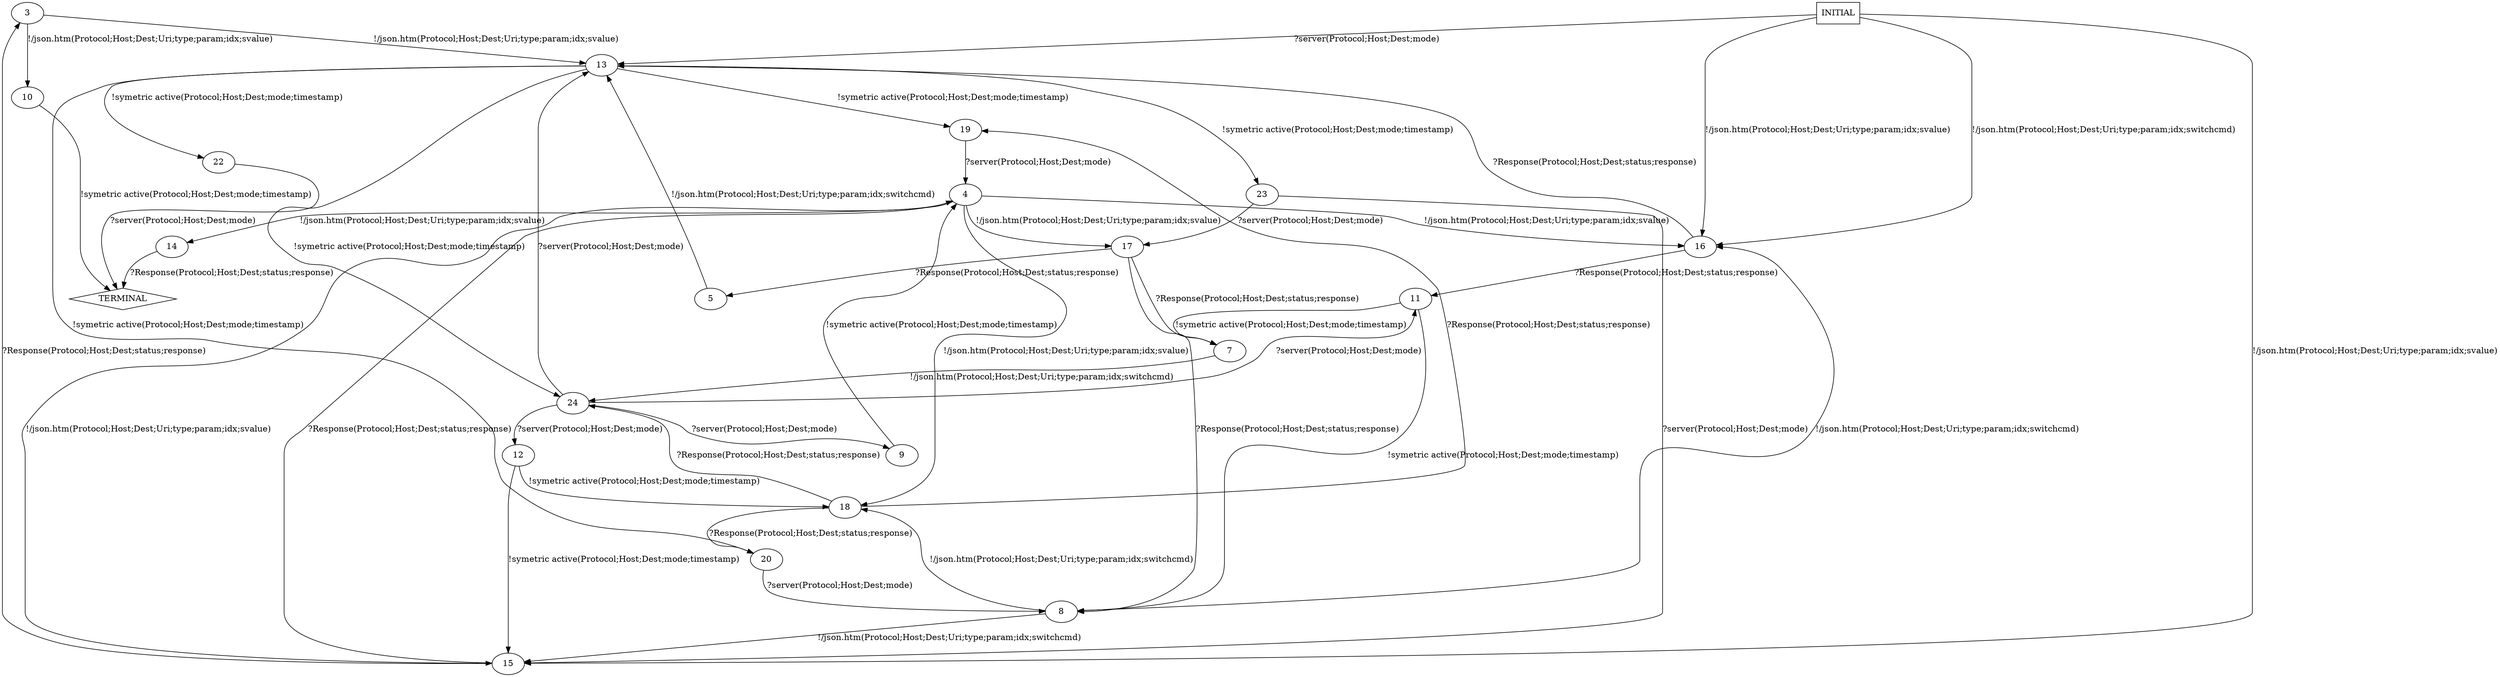 digraph G {
  3 [label="3"];
  4 [label="4"];
  5 [label="5"];
  7 [label="7"];
  8 [label="8"];
  9 [label="9"];
  10 [label="10"];
  11 [label="11"];
  12 [label="12"];
  13 [label="13"];
  14 [label="14"];
  15 [label="15"];
  16 [label="16"];
  17 [label="17"];
  18 [label="18"];
  19 [label="19"];
  20 [label="20"];
  22 [label="22"];
  23 [label="23"];
  24 [label="24"];
  25 [label="TERMINAL",shape=diamond];
  26 [label="INITIAL",shape=box];
26->16 [label="!/json.htm(Protocol;Host;Dest;Uri;type;param;idx;svalue)"];
26->15 [label="!/json.htm(Protocol;Host;Dest;Uri;type;param;idx;svalue)"];
3->10 [label="!/json.htm(Protocol;Host;Dest;Uri;type;param;idx;svalue)"];
3->13 [label="!/json.htm(Protocol;Host;Dest;Uri;type;param;idx;svalue)"];
4->18 [label="!/json.htm(Protocol;Host;Dest;Uri;type;param;idx;svalue)"];
4->14 [label="!/json.htm(Protocol;Host;Dest;Uri;type;param;idx;svalue)"];
4->17 [label="!/json.htm(Protocol;Host;Dest;Uri;type;param;idx;svalue)"];
4->16 [label="!/json.htm(Protocol;Host;Dest;Uri;type;param;idx;svalue)"];
4->15 [label="!/json.htm(Protocol;Host;Dest;Uri;type;param;idx;svalue)"];
5->13 [label="!/json.htm(Protocol;Host;Dest;Uri;type;param;idx;switchcmd)"];
26->16 [label="!/json.htm(Protocol;Host;Dest;Uri;type;param;idx;switchcmd)"];
7->24 [label="!/json.htm(Protocol;Host;Dest;Uri;type;param;idx;switchcmd)"];
8->18 [label="!/json.htm(Protocol;Host;Dest;Uri;type;param;idx;switchcmd)"];
8->16 [label="!/json.htm(Protocol;Host;Dest;Uri;type;param;idx;switchcmd)"];
8->15 [label="!/json.htm(Protocol;Host;Dest;Uri;type;param;idx;switchcmd)"];
9->4 [label="!symetric active(Protocol;Host;Dest;mode;timestamp)"];
10->25 [label="!symetric active(Protocol;Host;Dest;mode;timestamp)"];
11->8 [label="!symetric active(Protocol;Host;Dest;mode;timestamp)"];
11->7 [label="!symetric active(Protocol;Host;Dest;mode;timestamp)"];
12->18 [label="!symetric active(Protocol;Host;Dest;mode;timestamp)"];
12->15 [label="!symetric active(Protocol;Host;Dest;mode;timestamp)"];
13->20 [label="!symetric active(Protocol;Host;Dest;mode;timestamp)"];
13->22 [label="!symetric active(Protocol;Host;Dest;mode;timestamp)"];
13->19 [label="!symetric active(Protocol;Host;Dest;mode;timestamp)"];
13->23 [label="!symetric active(Protocol;Host;Dest;mode;timestamp)"];
13->24 [label="!symetric active(Protocol;Host;Dest;mode;timestamp)"];
14->25 [label="?Response(Protocol;Host;Dest;status;response)"];
15->3 [label="?Response(Protocol;Host;Dest;status;response)"];
15->4 [label="?Response(Protocol;Host;Dest;status;response)"];
16->11 [label="?Response(Protocol;Host;Dest;status;response)"];
16->13 [label="?Response(Protocol;Host;Dest;status;response)"];
17->7 [label="?Response(Protocol;Host;Dest;status;response)"];
17->5 [label="?Response(Protocol;Host;Dest;status;response)"];
17->8 [label="?Response(Protocol;Host;Dest;status;response)"];
18->24 [label="?Response(Protocol;Host;Dest;status;response)"];
18->20 [label="?Response(Protocol;Host;Dest;status;response)"];
18->19 [label="?Response(Protocol;Host;Dest;status;response)"];
19->4 [label="?server(Protocol;Host;Dest;mode)"];
20->8 [label="?server(Protocol;Host;Dest;mode)"];
26->13 [label="?server(Protocol;Host;Dest;mode)"];
22->25 [label="?server(Protocol;Host;Dest;mode)"];
23->17 [label="?server(Protocol;Host;Dest;mode)"];
23->15 [label="?server(Protocol;Host;Dest;mode)"];
24->9 [label="?server(Protocol;Host;Dest;mode)"];
24->11 [label="?server(Protocol;Host;Dest;mode)"];
24->12 [label="?server(Protocol;Host;Dest;mode)"];
24->13 [label="?server(Protocol;Host;Dest;mode)"];
}
